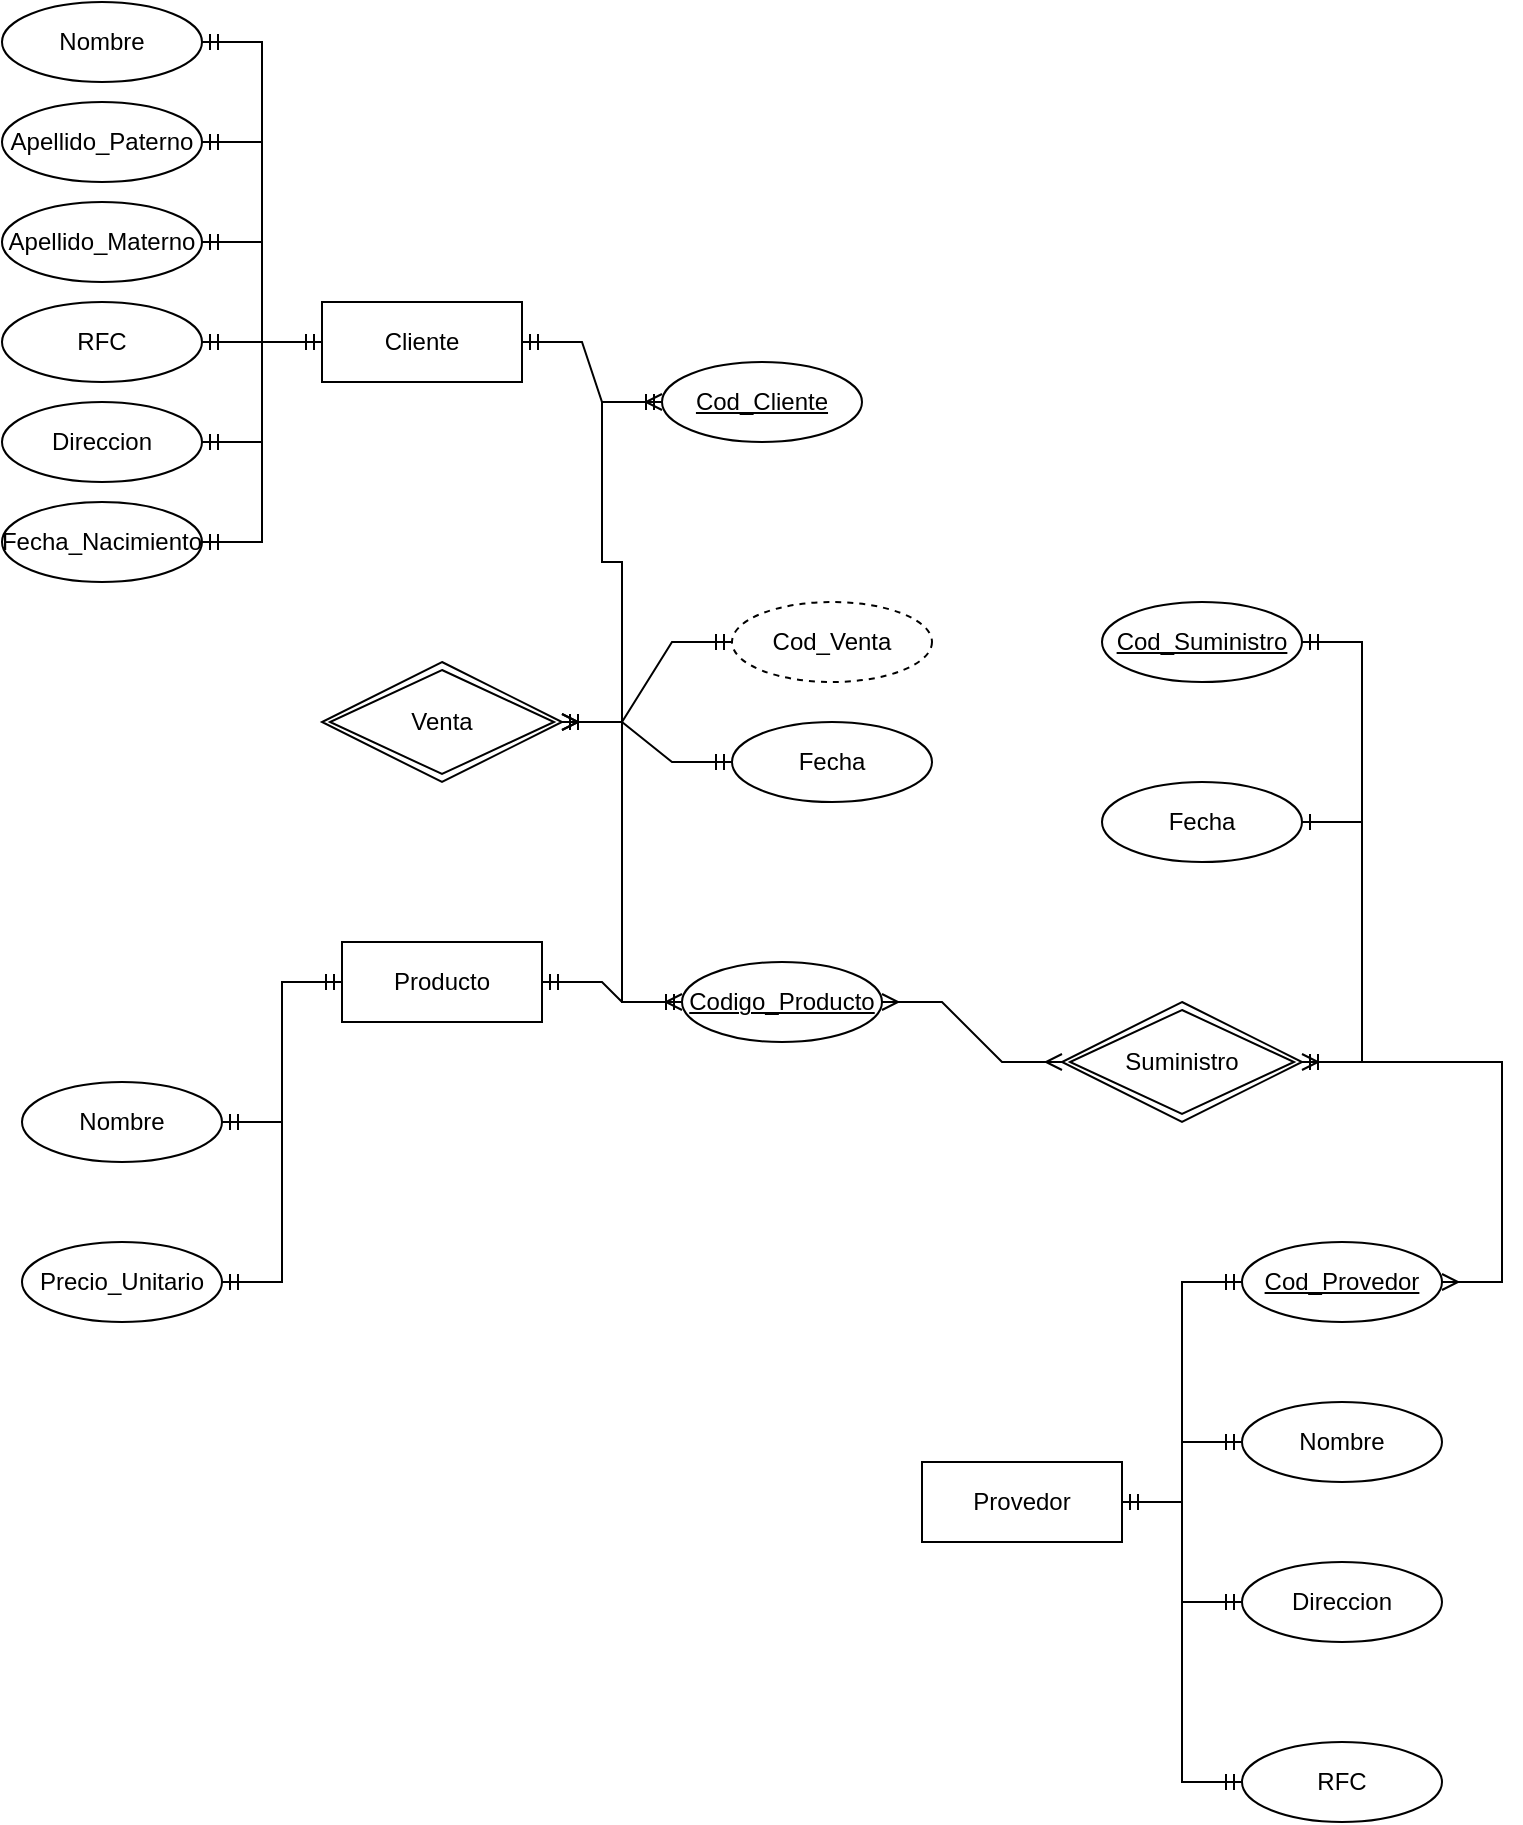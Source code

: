 <mxfile version="21.5.0" type="github">
  <diagram name="Page-1" id="cBonzVILC19Gn5BlbXxY">
    <mxGraphModel dx="1434" dy="823" grid="1" gridSize="10" guides="1" tooltips="1" connect="1" arrows="1" fold="1" page="1" pageScale="1" pageWidth="850" pageHeight="1100" math="0" shadow="0">
      <root>
        <mxCell id="0" />
        <mxCell id="1" parent="0" />
        <mxCell id="-LSmUj7uqGHW4i6nObHv-7" value="Cliente" style="whiteSpace=wrap;html=1;align=center;" parent="1" vertex="1">
          <mxGeometry x="170" y="170" width="100" height="40" as="geometry" />
        </mxCell>
        <mxCell id="-LSmUj7uqGHW4i6nObHv-8" value="Provedor" style="whiteSpace=wrap;html=1;align=center;" parent="1" vertex="1">
          <mxGeometry x="470" y="750" width="100" height="40" as="geometry" />
        </mxCell>
        <mxCell id="-LSmUj7uqGHW4i6nObHv-9" value="Producto" style="whiteSpace=wrap;html=1;align=center;" parent="1" vertex="1">
          <mxGeometry x="180" y="490" width="100" height="40" as="geometry" />
        </mxCell>
        <mxCell id="-LSmUj7uqGHW4i6nObHv-11" value="Nombre" style="ellipse;whiteSpace=wrap;html=1;align=center;" parent="1" vertex="1">
          <mxGeometry x="10" y="20" width="100" height="40" as="geometry" />
        </mxCell>
        <mxCell id="-LSmUj7uqGHW4i6nObHv-12" value="Cod_Cliente" style="ellipse;whiteSpace=wrap;html=1;align=center;fontStyle=4;" parent="1" vertex="1">
          <mxGeometry x="340" y="200" width="100" height="40" as="geometry" />
        </mxCell>
        <mxCell id="-LSmUj7uqGHW4i6nObHv-14" value="Apellido_Paterno" style="ellipse;whiteSpace=wrap;html=1;align=center;" parent="1" vertex="1">
          <mxGeometry x="10" y="70" width="100" height="40" as="geometry" />
        </mxCell>
        <mxCell id="-LSmUj7uqGHW4i6nObHv-15" value="Apellido_Materno" style="ellipse;whiteSpace=wrap;html=1;align=center;" parent="1" vertex="1">
          <mxGeometry x="10" y="120" width="100" height="40" as="geometry" />
        </mxCell>
        <mxCell id="-LSmUj7uqGHW4i6nObHv-16" value="&lt;div&gt;RFC&lt;/div&gt;" style="ellipse;whiteSpace=wrap;html=1;align=center;" parent="1" vertex="1">
          <mxGeometry x="10" y="170" width="100" height="40" as="geometry" />
        </mxCell>
        <mxCell id="-LSmUj7uqGHW4i6nObHv-17" value="Direccion" style="ellipse;whiteSpace=wrap;html=1;align=center;" parent="1" vertex="1">
          <mxGeometry x="10" y="220" width="100" height="40" as="geometry" />
        </mxCell>
        <mxCell id="-LSmUj7uqGHW4i6nObHv-18" value="&lt;div&gt;Fecha_Nacimiento&lt;/div&gt;" style="ellipse;whiteSpace=wrap;html=1;align=center;" parent="1" vertex="1">
          <mxGeometry x="10" y="270" width="100" height="40" as="geometry" />
        </mxCell>
        <mxCell id="-LSmUj7uqGHW4i6nObHv-21" value="" style="edgeStyle=entityRelationEdgeStyle;fontSize=12;html=1;endArrow=ERmandOne;startArrow=ERmandOne;rounded=0;exitX=1;exitY=0.5;exitDx=0;exitDy=0;" parent="1" source="-LSmUj7uqGHW4i6nObHv-18" target="-LSmUj7uqGHW4i6nObHv-7" edge="1">
          <mxGeometry width="100" height="100" relative="1" as="geometry">
            <mxPoint x="150" y="280" as="sourcePoint" />
            <mxPoint x="250" y="180" as="targetPoint" />
          </mxGeometry>
        </mxCell>
        <mxCell id="-LSmUj7uqGHW4i6nObHv-22" value="" style="edgeStyle=entityRelationEdgeStyle;fontSize=12;html=1;endArrow=ERmandOne;startArrow=ERmandOne;rounded=0;" parent="1" source="-LSmUj7uqGHW4i6nObHv-17" target="-LSmUj7uqGHW4i6nObHv-7" edge="1">
          <mxGeometry width="100" height="100" relative="1" as="geometry">
            <mxPoint x="140" y="290" as="sourcePoint" />
            <mxPoint x="250" y="180" as="targetPoint" />
            <Array as="points">
              <mxPoint x="140" y="320" />
              <mxPoint x="140" y="310" />
            </Array>
          </mxGeometry>
        </mxCell>
        <mxCell id="-LSmUj7uqGHW4i6nObHv-23" value="" style="edgeStyle=entityRelationEdgeStyle;fontSize=12;html=1;endArrow=ERmandOne;startArrow=ERmandOne;rounded=0;" parent="1" source="-LSmUj7uqGHW4i6nObHv-16" target="-LSmUj7uqGHW4i6nObHv-7" edge="1">
          <mxGeometry width="100" height="100" relative="1" as="geometry">
            <mxPoint x="150" y="280" as="sourcePoint" />
            <mxPoint x="250" y="180" as="targetPoint" />
          </mxGeometry>
        </mxCell>
        <mxCell id="-LSmUj7uqGHW4i6nObHv-24" value="" style="edgeStyle=entityRelationEdgeStyle;fontSize=12;html=1;endArrow=ERmandOne;startArrow=ERmandOne;rounded=0;" parent="1" source="-LSmUj7uqGHW4i6nObHv-15" target="-LSmUj7uqGHW4i6nObHv-7" edge="1">
          <mxGeometry width="100" height="100" relative="1" as="geometry">
            <mxPoint x="150" y="280" as="sourcePoint" />
            <mxPoint x="250" y="180" as="targetPoint" />
          </mxGeometry>
        </mxCell>
        <mxCell id="-LSmUj7uqGHW4i6nObHv-25" value="" style="edgeStyle=entityRelationEdgeStyle;fontSize=12;html=1;endArrow=ERmandOne;startArrow=ERmandOne;rounded=0;" parent="1" source="-LSmUj7uqGHW4i6nObHv-14" target="-LSmUj7uqGHW4i6nObHv-7" edge="1">
          <mxGeometry width="100" height="100" relative="1" as="geometry">
            <mxPoint x="150" y="280" as="sourcePoint" />
            <mxPoint x="250" y="180" as="targetPoint" />
          </mxGeometry>
        </mxCell>
        <mxCell id="-LSmUj7uqGHW4i6nObHv-26" value="" style="edgeStyle=entityRelationEdgeStyle;fontSize=12;html=1;endArrow=ERmandOne;startArrow=ERmandOne;rounded=0;" parent="1" source="-LSmUj7uqGHW4i6nObHv-11" target="-LSmUj7uqGHW4i6nObHv-7" edge="1">
          <mxGeometry width="100" height="100" relative="1" as="geometry">
            <mxPoint x="150" y="280" as="sourcePoint" />
            <mxPoint x="250" y="180" as="targetPoint" />
          </mxGeometry>
        </mxCell>
        <mxCell id="-LSmUj7uqGHW4i6nObHv-27" value="" style="edgeStyle=entityRelationEdgeStyle;fontSize=12;html=1;endArrow=ERmandOne;startArrow=ERmandOne;rounded=0;" parent="1" source="-LSmUj7uqGHW4i6nObHv-12" target="-LSmUj7uqGHW4i6nObHv-7" edge="1">
          <mxGeometry width="100" height="100" relative="1" as="geometry">
            <mxPoint x="150" y="280" as="sourcePoint" />
            <mxPoint x="250" y="180" as="targetPoint" />
          </mxGeometry>
        </mxCell>
        <mxCell id="-LSmUj7uqGHW4i6nObHv-28" value="&lt;div&gt;Codigo_Producto&lt;/div&gt;" style="ellipse;whiteSpace=wrap;html=1;align=center;fontStyle=4;" parent="1" vertex="1">
          <mxGeometry x="350" y="500" width="100" height="40" as="geometry" />
        </mxCell>
        <mxCell id="-LSmUj7uqGHW4i6nObHv-29" value="Nombre" style="ellipse;whiteSpace=wrap;html=1;align=center;" parent="1" vertex="1">
          <mxGeometry x="20" y="560" width="100" height="40" as="geometry" />
        </mxCell>
        <mxCell id="-LSmUj7uqGHW4i6nObHv-30" value="&lt;div&gt;Precio_Unitario&lt;/div&gt;" style="ellipse;whiteSpace=wrap;html=1;align=center;" parent="1" vertex="1">
          <mxGeometry x="20" y="640" width="100" height="40" as="geometry" />
        </mxCell>
        <mxCell id="-LSmUj7uqGHW4i6nObHv-32" value="" style="edgeStyle=entityRelationEdgeStyle;fontSize=12;html=1;endArrow=ERmandOne;startArrow=ERmandOne;rounded=0;" parent="1" source="-LSmUj7uqGHW4i6nObHv-29" target="-LSmUj7uqGHW4i6nObHv-9" edge="1">
          <mxGeometry width="100" height="100" relative="1" as="geometry">
            <mxPoint x="170" y="790" as="sourcePoint" />
            <mxPoint x="240" y="690" as="targetPoint" />
          </mxGeometry>
        </mxCell>
        <mxCell id="-LSmUj7uqGHW4i6nObHv-33" value="" style="edgeStyle=entityRelationEdgeStyle;fontSize=12;html=1;endArrow=ERmandOne;startArrow=ERmandOne;rounded=0;" parent="1" source="-LSmUj7uqGHW4i6nObHv-9" target="-LSmUj7uqGHW4i6nObHv-30" edge="1">
          <mxGeometry width="100" height="100" relative="1" as="geometry">
            <mxPoint x="250" y="640" as="sourcePoint" />
            <mxPoint x="350" y="540" as="targetPoint" />
          </mxGeometry>
        </mxCell>
        <mxCell id="-LSmUj7uqGHW4i6nObHv-34" value="" style="edgeStyle=entityRelationEdgeStyle;fontSize=12;html=1;endArrow=ERmandOne;startArrow=ERmandOne;rounded=0;" parent="1" source="-LSmUj7uqGHW4i6nObHv-9" target="-LSmUj7uqGHW4i6nObHv-28" edge="1">
          <mxGeometry width="100" height="100" relative="1" as="geometry">
            <mxPoint x="250" y="640" as="sourcePoint" />
            <mxPoint x="350" y="540" as="targetPoint" />
          </mxGeometry>
        </mxCell>
        <mxCell id="-LSmUj7uqGHW4i6nObHv-35" value="Cod_Provedor" style="ellipse;whiteSpace=wrap;html=1;align=center;fontStyle=4;" parent="1" vertex="1">
          <mxGeometry x="630" y="640" width="100" height="40" as="geometry" />
        </mxCell>
        <mxCell id="-LSmUj7uqGHW4i6nObHv-36" value="RFC" style="ellipse;whiteSpace=wrap;html=1;align=center;" parent="1" vertex="1">
          <mxGeometry x="630" y="890" width="100" height="40" as="geometry" />
        </mxCell>
        <mxCell id="-LSmUj7uqGHW4i6nObHv-37" value="Nombre" style="ellipse;whiteSpace=wrap;html=1;align=center;" parent="1" vertex="1">
          <mxGeometry x="630" y="720" width="100" height="40" as="geometry" />
        </mxCell>
        <mxCell id="-LSmUj7uqGHW4i6nObHv-38" value="Direccion" style="ellipse;whiteSpace=wrap;html=1;align=center;" parent="1" vertex="1">
          <mxGeometry x="630" y="800" width="100" height="40" as="geometry" />
        </mxCell>
        <mxCell id="-LSmUj7uqGHW4i6nObHv-39" value="" style="edgeStyle=entityRelationEdgeStyle;fontSize=12;html=1;endArrow=ERmandOne;startArrow=ERmandOne;rounded=0;" parent="1" source="-LSmUj7uqGHW4i6nObHv-8" target="-LSmUj7uqGHW4i6nObHv-36" edge="1">
          <mxGeometry width="100" height="100" relative="1" as="geometry">
            <mxPoint x="590" y="960" as="sourcePoint" />
            <mxPoint x="690" y="860" as="targetPoint" />
          </mxGeometry>
        </mxCell>
        <mxCell id="-LSmUj7uqGHW4i6nObHv-40" value="" style="edgeStyle=entityRelationEdgeStyle;fontSize=12;html=1;endArrow=ERmandOne;startArrow=ERmandOne;rounded=0;" parent="1" source="-LSmUj7uqGHW4i6nObHv-8" target="-LSmUj7uqGHW4i6nObHv-38" edge="1">
          <mxGeometry width="100" height="100" relative="1" as="geometry">
            <mxPoint x="590" y="960" as="sourcePoint" />
            <mxPoint x="690" y="860" as="targetPoint" />
          </mxGeometry>
        </mxCell>
        <mxCell id="-LSmUj7uqGHW4i6nObHv-41" value="" style="edgeStyle=entityRelationEdgeStyle;fontSize=12;html=1;endArrow=ERmandOne;startArrow=ERmandOne;rounded=0;" parent="1" source="-LSmUj7uqGHW4i6nObHv-8" target="-LSmUj7uqGHW4i6nObHv-37" edge="1">
          <mxGeometry width="100" height="100" relative="1" as="geometry">
            <mxPoint x="590" y="960" as="sourcePoint" />
            <mxPoint x="690" y="860" as="targetPoint" />
          </mxGeometry>
        </mxCell>
        <mxCell id="-LSmUj7uqGHW4i6nObHv-42" value="" style="edgeStyle=entityRelationEdgeStyle;fontSize=12;html=1;endArrow=ERmandOne;startArrow=ERmandOne;rounded=0;" parent="1" source="-LSmUj7uqGHW4i6nObHv-8" target="-LSmUj7uqGHW4i6nObHv-35" edge="1">
          <mxGeometry width="100" height="100" relative="1" as="geometry">
            <mxPoint x="590" y="960" as="sourcePoint" />
            <mxPoint x="690" y="860" as="targetPoint" />
          </mxGeometry>
        </mxCell>
        <mxCell id="-LSmUj7uqGHW4i6nObHv-46" value="" style="edgeStyle=entityRelationEdgeStyle;fontSize=12;html=1;endArrow=ERmany;startArrow=ERmany;rounded=0;" parent="1" source="-LSmUj7uqGHW4i6nObHv-28" target="-LSmUj7uqGHW4i6nObHv-47" edge="1">
          <mxGeometry width="100" height="100" relative="1" as="geometry">
            <mxPoint x="180" y="550" as="sourcePoint" />
            <mxPoint x="180" y="460" as="targetPoint" />
          </mxGeometry>
        </mxCell>
        <mxCell id="-LSmUj7uqGHW4i6nObHv-47" value="&lt;div&gt;Venta&lt;/div&gt;" style="shape=rhombus;double=1;perimeter=rhombusPerimeter;whiteSpace=wrap;html=1;align=center;" parent="1" vertex="1">
          <mxGeometry x="170" y="350" width="120" height="60" as="geometry" />
        </mxCell>
        <mxCell id="-LSmUj7uqGHW4i6nObHv-49" value="" style="edgeStyle=entityRelationEdgeStyle;fontSize=12;html=1;endArrow=ERmandOne;startArrow=ERmandOne;rounded=0;" parent="1" source="-LSmUj7uqGHW4i6nObHv-51" target="-LSmUj7uqGHW4i6nObHv-47" edge="1">
          <mxGeometry width="100" height="100" relative="1" as="geometry">
            <mxPoint x="375" y="470" as="sourcePoint" />
            <mxPoint x="280" y="450" as="targetPoint" />
          </mxGeometry>
        </mxCell>
        <mxCell id="-LSmUj7uqGHW4i6nObHv-51" value="&lt;div&gt;Cod_Venta&lt;/div&gt;" style="ellipse;whiteSpace=wrap;html=1;align=center;dashed=1;" parent="1" vertex="1">
          <mxGeometry x="375" y="320" width="100" height="40" as="geometry" />
        </mxCell>
        <mxCell id="12YzSHhElrN8AB1EJ4CW-1" value="Fecha" style="ellipse;whiteSpace=wrap;html=1;align=center;" vertex="1" parent="1">
          <mxGeometry x="375" y="380" width="100" height="40" as="geometry" />
        </mxCell>
        <mxCell id="12YzSHhElrN8AB1EJ4CW-2" value="" style="edgeStyle=entityRelationEdgeStyle;fontSize=12;html=1;endArrow=ERmandOne;startArrow=ERmandOne;rounded=0;" edge="1" parent="1" source="-LSmUj7uqGHW4i6nObHv-47" target="12YzSHhElrN8AB1EJ4CW-1">
          <mxGeometry width="100" height="100" relative="1" as="geometry">
            <mxPoint x="200" y="440" as="sourcePoint" />
            <mxPoint x="300" y="340" as="targetPoint" />
          </mxGeometry>
        </mxCell>
        <mxCell id="12YzSHhElrN8AB1EJ4CW-3" value="" style="edgeStyle=entityRelationEdgeStyle;fontSize=12;html=1;endArrow=ERmany;startArrow=ERmany;rounded=0;" edge="1" parent="1" source="-LSmUj7uqGHW4i6nObHv-47" target="-LSmUj7uqGHW4i6nObHv-12">
          <mxGeometry width="100" height="100" relative="1" as="geometry">
            <mxPoint x="290" y="330" as="sourcePoint" />
            <mxPoint x="390" y="230" as="targetPoint" />
          </mxGeometry>
        </mxCell>
        <mxCell id="12YzSHhElrN8AB1EJ4CW-4" value="&lt;div&gt;Suministro&lt;/div&gt;" style="shape=rhombus;double=1;perimeter=rhombusPerimeter;whiteSpace=wrap;html=1;align=center;" vertex="1" parent="1">
          <mxGeometry x="540" y="520" width="120" height="60" as="geometry" />
        </mxCell>
        <mxCell id="12YzSHhElrN8AB1EJ4CW-5" value="" style="edgeStyle=entityRelationEdgeStyle;fontSize=12;html=1;endArrow=ERmany;startArrow=ERmany;rounded=0;" edge="1" parent="1" source="12YzSHhElrN8AB1EJ4CW-4" target="-LSmUj7uqGHW4i6nObHv-35">
          <mxGeometry width="100" height="100" relative="1" as="geometry">
            <mxPoint x="350" y="560" as="sourcePoint" />
            <mxPoint x="450" y="460" as="targetPoint" />
          </mxGeometry>
        </mxCell>
        <mxCell id="12YzSHhElrN8AB1EJ4CW-6" value="" style="edgeStyle=entityRelationEdgeStyle;fontSize=12;html=1;endArrow=ERmany;startArrow=ERmany;rounded=0;" edge="1" parent="1" source="12YzSHhElrN8AB1EJ4CW-4" target="-LSmUj7uqGHW4i6nObHv-28">
          <mxGeometry width="100" height="100" relative="1" as="geometry">
            <mxPoint x="350" y="560" as="sourcePoint" />
            <mxPoint x="450" y="460" as="targetPoint" />
          </mxGeometry>
        </mxCell>
        <mxCell id="12YzSHhElrN8AB1EJ4CW-7" value="&lt;div&gt;Fecha&lt;/div&gt;" style="ellipse;whiteSpace=wrap;html=1;align=center;" vertex="1" parent="1">
          <mxGeometry x="560" y="410" width="100" height="40" as="geometry" />
        </mxCell>
        <mxCell id="12YzSHhElrN8AB1EJ4CW-8" value="" style="edgeStyle=entityRelationEdgeStyle;fontSize=12;html=1;endArrow=ERone;endFill=1;rounded=0;" edge="1" parent="1" source="12YzSHhElrN8AB1EJ4CW-4" target="12YzSHhElrN8AB1EJ4CW-7">
          <mxGeometry width="100" height="100" relative="1" as="geometry">
            <mxPoint x="540" y="620" as="sourcePoint" />
            <mxPoint x="640" y="520" as="targetPoint" />
          </mxGeometry>
        </mxCell>
        <mxCell id="12YzSHhElrN8AB1EJ4CW-9" value="Cod_Suministro" style="ellipse;whiteSpace=wrap;html=1;align=center;fontStyle=4;" vertex="1" parent="1">
          <mxGeometry x="560" y="320" width="100" height="40" as="geometry" />
        </mxCell>
        <mxCell id="12YzSHhElrN8AB1EJ4CW-10" value="" style="edgeStyle=entityRelationEdgeStyle;fontSize=12;html=1;endArrow=ERmandOne;startArrow=ERmandOne;rounded=0;" edge="1" parent="1" source="12YzSHhElrN8AB1EJ4CW-4" target="12YzSHhElrN8AB1EJ4CW-9">
          <mxGeometry width="100" height="100" relative="1" as="geometry">
            <mxPoint x="450" y="410" as="sourcePoint" />
            <mxPoint x="550" y="310" as="targetPoint" />
          </mxGeometry>
        </mxCell>
      </root>
    </mxGraphModel>
  </diagram>
</mxfile>
